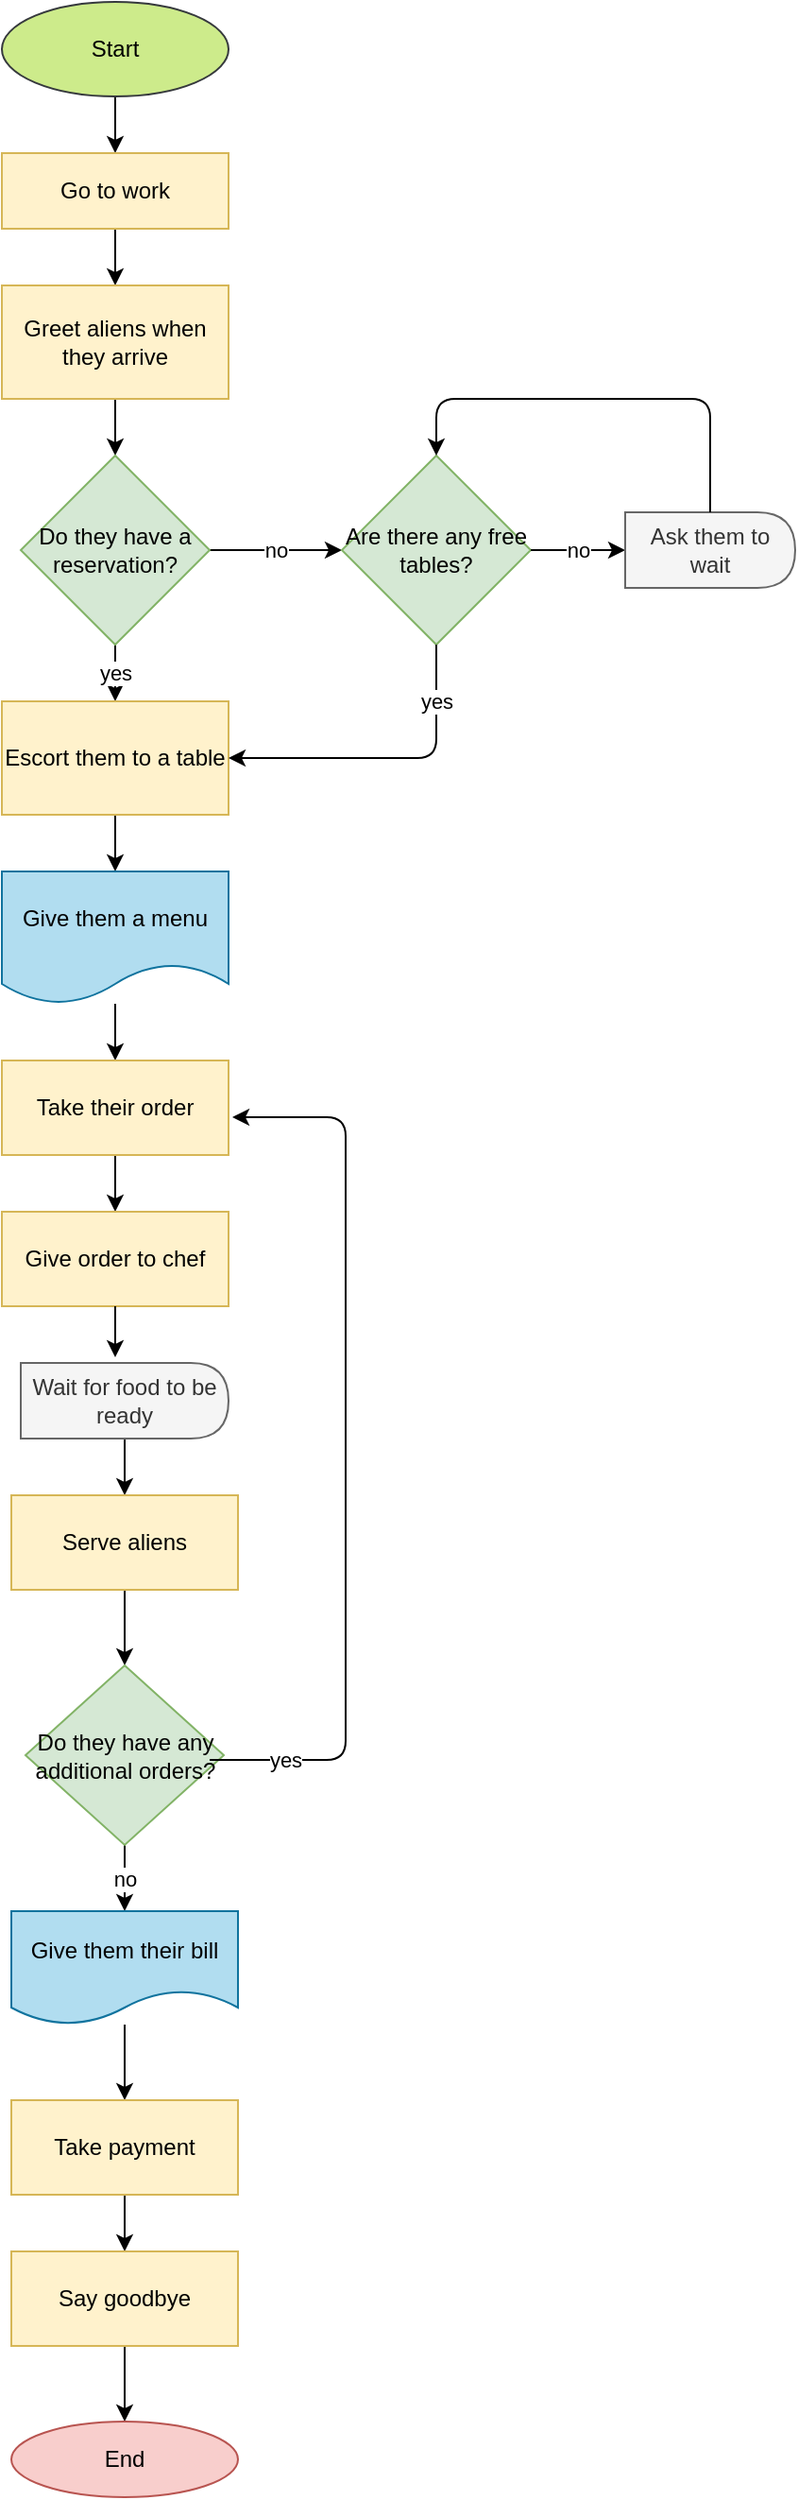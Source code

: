 <mxfile version="13.8.3" type="github">
  <diagram id="zJ23TMnAwvq2a_0EQiU1" name="Page-1">
    <mxGraphModel dx="868" dy="451" grid="1" gridSize="10" guides="1" tooltips="1" connect="1" arrows="1" fold="1" page="1" pageScale="1" pageWidth="827" pageHeight="1169" math="0" shadow="0">
      <root>
        <mxCell id="0" />
        <mxCell id="1" parent="0" />
        <mxCell id="KjAUJOMzIbi_RlOfFQU3-4" value="" style="edgeStyle=orthogonalEdgeStyle;rounded=0;orthogonalLoop=1;jettySize=auto;html=1;" edge="1" parent="1" source="KjAUJOMzIbi_RlOfFQU3-2" target="KjAUJOMzIbi_RlOfFQU3-3">
          <mxGeometry relative="1" as="geometry" />
        </mxCell>
        <mxCell id="KjAUJOMzIbi_RlOfFQU3-2" value="Start" style="ellipse;whiteSpace=wrap;html=1;fillColor=#cdeb8b;strokeColor=#36393d;" vertex="1" parent="1">
          <mxGeometry x="340" y="20" width="120" height="50" as="geometry" />
        </mxCell>
        <mxCell id="KjAUJOMzIbi_RlOfFQU3-6" value="" style="edgeStyle=orthogonalEdgeStyle;rounded=0;orthogonalLoop=1;jettySize=auto;html=1;" edge="1" parent="1" source="KjAUJOMzIbi_RlOfFQU3-3" target="KjAUJOMzIbi_RlOfFQU3-5">
          <mxGeometry relative="1" as="geometry" />
        </mxCell>
        <mxCell id="KjAUJOMzIbi_RlOfFQU3-3" value="&lt;div&gt;Go to work&lt;/div&gt;" style="whiteSpace=wrap;html=1;strokeColor=#d6b656;fillColor=#fff2cc;" vertex="1" parent="1">
          <mxGeometry x="340" y="100" width="120" height="40" as="geometry" />
        </mxCell>
        <mxCell id="KjAUJOMzIbi_RlOfFQU3-8" value="" style="edgeStyle=orthogonalEdgeStyle;rounded=0;orthogonalLoop=1;jettySize=auto;html=1;" edge="1" parent="1" source="KjAUJOMzIbi_RlOfFQU3-5" target="KjAUJOMzIbi_RlOfFQU3-7">
          <mxGeometry relative="1" as="geometry" />
        </mxCell>
        <mxCell id="KjAUJOMzIbi_RlOfFQU3-5" value="Greet aliens when they arrive" style="whiteSpace=wrap;html=1;strokeColor=#d6b656;fillColor=#fff2cc;" vertex="1" parent="1">
          <mxGeometry x="340" y="170" width="120" height="60" as="geometry" />
        </mxCell>
        <mxCell id="KjAUJOMzIbi_RlOfFQU3-10" value="yes" style="edgeStyle=orthogonalEdgeStyle;rounded=0;orthogonalLoop=1;jettySize=auto;html=1;" edge="1" parent="1" source="KjAUJOMzIbi_RlOfFQU3-7" target="KjAUJOMzIbi_RlOfFQU3-9">
          <mxGeometry relative="1" as="geometry" />
        </mxCell>
        <mxCell id="KjAUJOMzIbi_RlOfFQU3-12" value="no" style="edgeStyle=orthogonalEdgeStyle;rounded=0;orthogonalLoop=1;jettySize=auto;html=1;" edge="1" parent="1" source="KjAUJOMzIbi_RlOfFQU3-7" target="KjAUJOMzIbi_RlOfFQU3-11">
          <mxGeometry relative="1" as="geometry" />
        </mxCell>
        <mxCell id="KjAUJOMzIbi_RlOfFQU3-7" value="Do they have a reservation?" style="rhombus;whiteSpace=wrap;html=1;strokeColor=#82b366;fillColor=#d5e8d4;" vertex="1" parent="1">
          <mxGeometry x="350" y="260" width="100" height="100" as="geometry" />
        </mxCell>
        <mxCell id="KjAUJOMzIbi_RlOfFQU3-19" value="" style="edgeStyle=orthogonalEdgeStyle;rounded=0;orthogonalLoop=1;jettySize=auto;html=1;" edge="1" parent="1" source="KjAUJOMzIbi_RlOfFQU3-9" target="KjAUJOMzIbi_RlOfFQU3-18">
          <mxGeometry relative="1" as="geometry" />
        </mxCell>
        <mxCell id="KjAUJOMzIbi_RlOfFQU3-9" value="Escort them to a table" style="whiteSpace=wrap;html=1;strokeColor=#d6b656;fillColor=#fff2cc;" vertex="1" parent="1">
          <mxGeometry x="340" y="390" width="120" height="60" as="geometry" />
        </mxCell>
        <mxCell id="KjAUJOMzIbi_RlOfFQU3-11" value="Are there any free tables?" style="rhombus;whiteSpace=wrap;html=1;strokeColor=#82b366;fillColor=#d5e8d4;" vertex="1" parent="1">
          <mxGeometry x="520" y="260" width="100" height="100" as="geometry" />
        </mxCell>
        <mxCell id="KjAUJOMzIbi_RlOfFQU3-14" value="no" style="edgeStyle=orthogonalEdgeStyle;rounded=0;orthogonalLoop=1;jettySize=auto;html=1;" edge="1" parent="1" source="KjAUJOMzIbi_RlOfFQU3-11" target="KjAUJOMzIbi_RlOfFQU3-13">
          <mxGeometry relative="1" as="geometry" />
        </mxCell>
        <mxCell id="KjAUJOMzIbi_RlOfFQU3-13" value="Ask them to wait" style="shape=delay;whiteSpace=wrap;html=1;fillColor=#f5f5f5;strokeColor=#666666;fontColor=#333333;" vertex="1" parent="1">
          <mxGeometry x="670" y="290" width="90" height="40" as="geometry" />
        </mxCell>
        <mxCell id="KjAUJOMzIbi_RlOfFQU3-15" value="yes" style="endArrow=classic;html=1;exitX=0.5;exitY=1;exitDx=0;exitDy=0;entryX=1;entryY=0.5;entryDx=0;entryDy=0;" edge="1" parent="1" source="KjAUJOMzIbi_RlOfFQU3-11" target="KjAUJOMzIbi_RlOfFQU3-9">
          <mxGeometry x="-0.647" width="50" height="50" relative="1" as="geometry">
            <mxPoint x="390" y="380" as="sourcePoint" />
            <mxPoint x="570" y="420" as="targetPoint" />
            <Array as="points">
              <mxPoint x="570" y="420" />
              <mxPoint x="460" y="420" />
            </Array>
            <mxPoint as="offset" />
          </mxGeometry>
        </mxCell>
        <mxCell id="KjAUJOMzIbi_RlOfFQU3-17" value="" style="endArrow=classic;html=1;exitX=0.5;exitY=0;exitDx=0;exitDy=0;" edge="1" parent="1" source="KjAUJOMzIbi_RlOfFQU3-13">
          <mxGeometry width="50" height="50" relative="1" as="geometry">
            <mxPoint x="390" y="380" as="sourcePoint" />
            <mxPoint x="570" y="260" as="targetPoint" />
            <Array as="points">
              <mxPoint x="715" y="230" />
              <mxPoint x="570" y="230" />
              <mxPoint x="570" y="260" />
            </Array>
          </mxGeometry>
        </mxCell>
        <mxCell id="KjAUJOMzIbi_RlOfFQU3-23" value="" style="edgeStyle=orthogonalEdgeStyle;rounded=0;orthogonalLoop=1;jettySize=auto;html=1;" edge="1" parent="1" source="KjAUJOMzIbi_RlOfFQU3-18" target="KjAUJOMzIbi_RlOfFQU3-22">
          <mxGeometry relative="1" as="geometry" />
        </mxCell>
        <mxCell id="KjAUJOMzIbi_RlOfFQU3-18" value="Give them a menu" style="shape=document;whiteSpace=wrap;html=1;boundedLbl=1;strokeColor=#10739e;fillColor=#b1ddf0;" vertex="1" parent="1">
          <mxGeometry x="340" y="480" width="120" height="70" as="geometry" />
        </mxCell>
        <mxCell id="KjAUJOMzIbi_RlOfFQU3-25" value="" style="edgeStyle=orthogonalEdgeStyle;rounded=0;orthogonalLoop=1;jettySize=auto;html=1;" edge="1" parent="1" source="KjAUJOMzIbi_RlOfFQU3-22" target="KjAUJOMzIbi_RlOfFQU3-24">
          <mxGeometry relative="1" as="geometry" />
        </mxCell>
        <mxCell id="KjAUJOMzIbi_RlOfFQU3-22" value="Take their order" style="whiteSpace=wrap;html=1;strokeColor=#d6b656;fillColor=#fff2cc;" vertex="1" parent="1">
          <mxGeometry x="340" y="580" width="120" height="50" as="geometry" />
        </mxCell>
        <mxCell id="KjAUJOMzIbi_RlOfFQU3-24" value="Give order to chef" style="whiteSpace=wrap;html=1;strokeColor=#d6b656;fillColor=#fff2cc;" vertex="1" parent="1">
          <mxGeometry x="340" y="660" width="120" height="50" as="geometry" />
        </mxCell>
        <mxCell id="KjAUJOMzIbi_RlOfFQU3-29" value="" style="edgeStyle=orthogonalEdgeStyle;rounded=0;orthogonalLoop=1;jettySize=auto;html=1;" edge="1" parent="1" source="KjAUJOMzIbi_RlOfFQU3-26" target="KjAUJOMzIbi_RlOfFQU3-28">
          <mxGeometry relative="1" as="geometry" />
        </mxCell>
        <mxCell id="KjAUJOMzIbi_RlOfFQU3-26" value="Wait for food to be ready" style="shape=delay;whiteSpace=wrap;html=1;fillColor=#f5f5f5;strokeColor=#666666;fontColor=#333333;" vertex="1" parent="1">
          <mxGeometry x="350" y="740" width="110" height="40" as="geometry" />
        </mxCell>
        <mxCell id="KjAUJOMzIbi_RlOfFQU3-27" value="" style="endArrow=classic;html=1;exitX=0.5;exitY=1;exitDx=0;exitDy=0;" edge="1" parent="1" source="KjAUJOMzIbi_RlOfFQU3-24">
          <mxGeometry width="50" height="50" relative="1" as="geometry">
            <mxPoint x="390" y="650" as="sourcePoint" />
            <mxPoint x="400" y="737" as="targetPoint" />
          </mxGeometry>
        </mxCell>
        <mxCell id="KjAUJOMzIbi_RlOfFQU3-31" value="" style="edgeStyle=orthogonalEdgeStyle;rounded=0;orthogonalLoop=1;jettySize=auto;html=1;" edge="1" parent="1" source="KjAUJOMzIbi_RlOfFQU3-28" target="KjAUJOMzIbi_RlOfFQU3-30">
          <mxGeometry relative="1" as="geometry" />
        </mxCell>
        <mxCell id="KjAUJOMzIbi_RlOfFQU3-28" value="Serve aliens" style="whiteSpace=wrap;html=1;strokeColor=#d6b656;fillColor=#fff2cc;" vertex="1" parent="1">
          <mxGeometry x="345" y="810" width="120" height="50" as="geometry" />
        </mxCell>
        <mxCell id="KjAUJOMzIbi_RlOfFQU3-37" value="no" style="edgeStyle=orthogonalEdgeStyle;rounded=0;orthogonalLoop=1;jettySize=auto;html=1;" edge="1" parent="1" source="KjAUJOMzIbi_RlOfFQU3-30" target="KjAUJOMzIbi_RlOfFQU3-36">
          <mxGeometry relative="1" as="geometry" />
        </mxCell>
        <mxCell id="KjAUJOMzIbi_RlOfFQU3-30" value="Do they have any additional orders?" style="rhombus;whiteSpace=wrap;html=1;strokeColor=#82b366;fillColor=#d5e8d4;" vertex="1" parent="1">
          <mxGeometry x="352.5" y="900" width="105" height="95" as="geometry" />
        </mxCell>
        <mxCell id="KjAUJOMzIbi_RlOfFQU3-35" value="yes" style="endArrow=classic;html=1;" edge="1" parent="1">
          <mxGeometry x="-0.831" width="50" height="50" relative="1" as="geometry">
            <mxPoint x="450" y="950" as="sourcePoint" />
            <mxPoint x="462" y="610" as="targetPoint" />
            <Array as="points">
              <mxPoint x="522" y="950" />
              <mxPoint x="522" y="610" />
              <mxPoint x="480" y="610" />
            </Array>
            <mxPoint as="offset" />
          </mxGeometry>
        </mxCell>
        <mxCell id="KjAUJOMzIbi_RlOfFQU3-39" value="" style="edgeStyle=orthogonalEdgeStyle;rounded=0;orthogonalLoop=1;jettySize=auto;html=1;" edge="1" parent="1" source="KjAUJOMzIbi_RlOfFQU3-36" target="KjAUJOMzIbi_RlOfFQU3-38">
          <mxGeometry relative="1" as="geometry" />
        </mxCell>
        <mxCell id="KjAUJOMzIbi_RlOfFQU3-36" value="Give them their bill" style="shape=document;whiteSpace=wrap;html=1;boundedLbl=1;strokeColor=#10739e;fillColor=#b1ddf0;" vertex="1" parent="1">
          <mxGeometry x="345" y="1030" width="120" height="60" as="geometry" />
        </mxCell>
        <mxCell id="KjAUJOMzIbi_RlOfFQU3-41" value="" style="edgeStyle=orthogonalEdgeStyle;rounded=0;orthogonalLoop=1;jettySize=auto;html=1;" edge="1" parent="1" source="KjAUJOMzIbi_RlOfFQU3-38" target="KjAUJOMzIbi_RlOfFQU3-40">
          <mxGeometry relative="1" as="geometry" />
        </mxCell>
        <mxCell id="KjAUJOMzIbi_RlOfFQU3-38" value="Take payment" style="whiteSpace=wrap;html=1;strokeColor=#d6b656;fillColor=#fff2cc;" vertex="1" parent="1">
          <mxGeometry x="345" y="1130" width="120" height="50" as="geometry" />
        </mxCell>
        <mxCell id="KjAUJOMzIbi_RlOfFQU3-44" value="" style="edgeStyle=orthogonalEdgeStyle;rounded=0;orthogonalLoop=1;jettySize=auto;html=1;" edge="1" parent="1" source="KjAUJOMzIbi_RlOfFQU3-40" target="KjAUJOMzIbi_RlOfFQU3-43">
          <mxGeometry relative="1" as="geometry" />
        </mxCell>
        <mxCell id="KjAUJOMzIbi_RlOfFQU3-40" value="Say goodbye" style="whiteSpace=wrap;html=1;strokeColor=#d6b656;fillColor=#fff2cc;" vertex="1" parent="1">
          <mxGeometry x="345" y="1210" width="120" height="50" as="geometry" />
        </mxCell>
        <mxCell id="KjAUJOMzIbi_RlOfFQU3-43" value="End" style="ellipse;whiteSpace=wrap;html=1;strokeColor=#b85450;fillColor=#f8cecc;" vertex="1" parent="1">
          <mxGeometry x="345" y="1300" width="120" height="40" as="geometry" />
        </mxCell>
      </root>
    </mxGraphModel>
  </diagram>
</mxfile>
